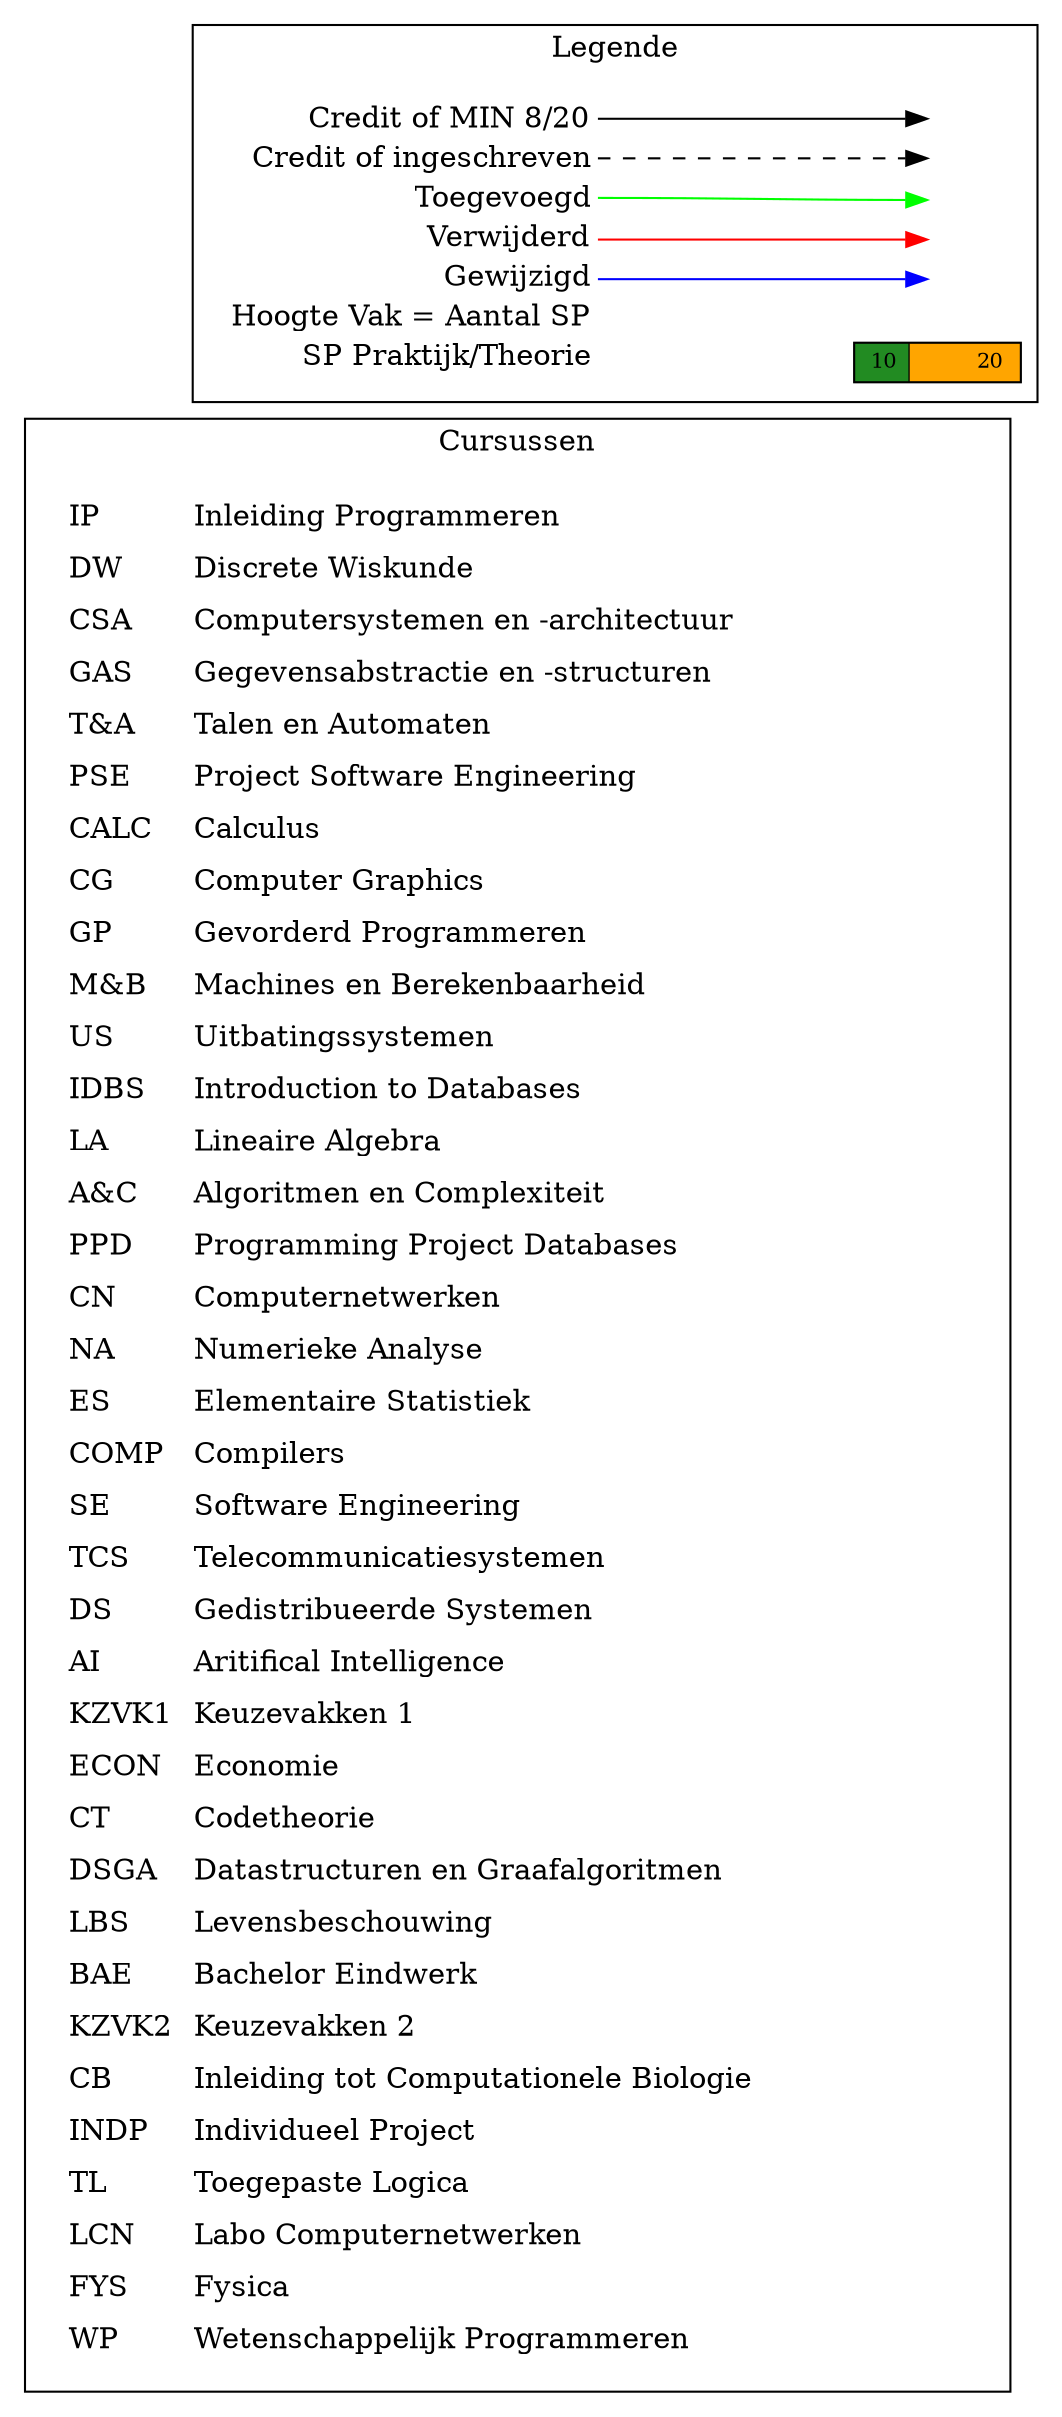 digraph {
  rankdir=LR
  node [shape=plaintext]

  subgraph cluster_courses {
    label = "Cursussen";
    courses [label=<<table border="0" cellpadding="5" cellspacing="0" cellborder="0">
      <tr><td align="left" port="i1">IP</td><td align="left">Inleiding Programmeren</td></tr>
      <tr><td align="left" port="i1">DW</td><td align="left">Discrete Wiskunde</td></tr>
      <tr><td align="left" port="i1">CSA</td><td align="left">Computersystemen en -architectuur</td></tr>
      <tr><td align="left" port="i1">GAS</td><td align="left">Gegevensabstractie en -structuren</td></tr>
      <tr><td align="left" port="i1">T&amp;A</td><td align="left">Talen en Automaten</td></tr>
      <tr><td align="left" port="i1">PSE</td><td align="left">Project Software Engineering</td></tr>
      <tr><td align="left" port="i1">CALC</td><td align="left">Calculus</td></tr>
      <tr><td align="left" port="i1">CG</td><td align="left">Computer Graphics</td></tr>
      <tr><td align="left" port="i1">GP</td><td align="left">Gevorderd Programmeren</td></tr>
      <tr><td align="left" port="i1">M&amp;B</td><td align="left">Machines en Berekenbaarheid</td></tr>
      <tr><td align="left" port="i1">US</td><td align="left">Uitbatingssystemen</td></tr>
      <tr><td align="left" port="i1">IDBS</td><td align="left">Introduction to Databases</td></tr>
      <tr><td align="left" port="i1">LA</td><td align="left">Lineaire Algebra</td></tr>
      <tr><td align="left" port="i1">A&amp;C</td><td align="left">Algoritmen en Complexiteit</td></tr>
      <tr><td align="left" port="i1">PPD</td><td align="left">Programming Project Databases</td></tr>
      <tr><td align="left" port="i1">CN</td><td align="left">Computernetwerken</td></tr>
      <tr><td align="left" port="i1">NA</td><td align="left">Numerieke Analyse</td></tr>
      <tr><td align="left" port="i1">ES</td><td align="left">Elementaire Statistiek</td></tr>
      <tr><td align="left" port="i1">COMP</td><td align="left">Compilers</td></tr>
      <tr><td align="left" port="i1">SE</td><td align="left">Software Engineering</td></tr>
      <tr><td align="left" port="i1">TCS</td><td align="left">Telecommunicatiesystemen</td></tr>
      <tr><td align="left" port="i1">DS</td><td align="left">Gedistribueerde Systemen</td></tr>
      <tr><td align="left" port="i1">AI</td><td align="left">Aritifical Intelligence</td></tr>
      <tr><td align="left" port="i1">KZVK1</td><td align="left">Keuzevakken 1</td></tr>
      <tr><td align="left" port="i1">ECON</td><td align="left">Economie</td></tr>
      <tr><td align="left" port="i1">CT</td><td align="left">Codetheorie</td></tr>
      <tr><td align="left" port="i1">DSGA</td><td align="left">Datastructuren en Graafalgoritmen</td></tr>
      <tr><td align="left" port="i1">LBS</td><td align="left">Levensbeschouwing</td></tr>
      <tr><td align="left" port="i1">BAE</td><td align="left">Bachelor Eindwerk</td></tr>
      <tr><td align="left" port="i1">KZVK2</td><td align="left">Keuzevakken 2</td></tr>
      <tr><td align="left" port="i1">CB</td><td align="left">Inleiding tot Computationele Biologie</td></tr>
      <tr><td align="left" port="i1">INDP</td><td align="left">Individueel Project</td></tr>
      <tr><td align="left" port="i1">TL</td><td align="left">Toegepaste Logica</td></tr>
      <tr><td align="left" port="i1">LCN</td><td align="left">Labo Computernetwerken</td></tr>
      <tr><td align="left" port="i1">FYS</td><td align="left">Fysica</td></tr>
      <tr><td align="left" port="i1">WP</td><td align="left">Wetenschappelijk Programmeren</td></tr>
      </table>>]
    key3 [label=<<table border="0" cellpadding="2" cellspacing="0" cellborder="0">
      <tr><td port="i1">&nbsp;</td></tr>
      <tr><td port="i2">&nbsp;</td></tr>
      <tr><td port="i3">&nbsp;</td></tr>
      <tr><td port="i4">&nbsp;</td></tr>
      <tr><td port="i5">&nbsp;</td></tr>
      </table>>]

    # fix placement a bit
    courses:i1:e -> key3:i1:w [style=invis]
  }

  subgraph cluster_legend {
    label = "Legende";
    key [label=<<table border="0" cellpadding="2" cellspacing="0" cellborder="0">
      <tr><td align="right" port="i1">Credit of MIN 8/20</td></tr>
      <tr><td align="right" port="i2">Credit of ingeschreven</td></tr>
      <tr><td align="right" port="i3">Toegevoegd</td></tr>
      <tr><td align="right" port="i4">Verwijderd</td></tr>
      <tr><td align="right" port="i5">Gewijzigd</td></tr>
      <tr><td align="right" port="i6">Hoogte Vak = Aantal SP</td></tr>
      <tr><td align="right" port="i7">SP Praktijk/Theorie</td></tr>
      </table>>]
    key2 [label=<<table border="0" cellpadding="2" cellspacing="0" cellborder="0">
      <tr><td port="i1">&nbsp;</td></tr>
      <tr><td port="i2">&nbsp;</td></tr>
      <tr><td port="i3">&nbsp;</td></tr>
      <tr><td port="i4">&nbsp;</td></tr>
      <tr><td port="i5">&nbsp;</td></tr>
      </table>>]
    key:i1:e -> key2:i1:w []
    key:i2:e -> key2:i2:w [style=dashed]
    key:i3:e -> key2:i3:w [color=green]
    key:i4:e -> key2:i4:w [color=red]
    key:i5:e -> key2:i5:w [color=blue]

    sp_ratio [shape=rect, fontsize=10, height=0.10, style=striped, color="forestgreen;0.33:orange", label="10             20"]
    key:i7 -> sp_ratio [style=invis]
  }

}